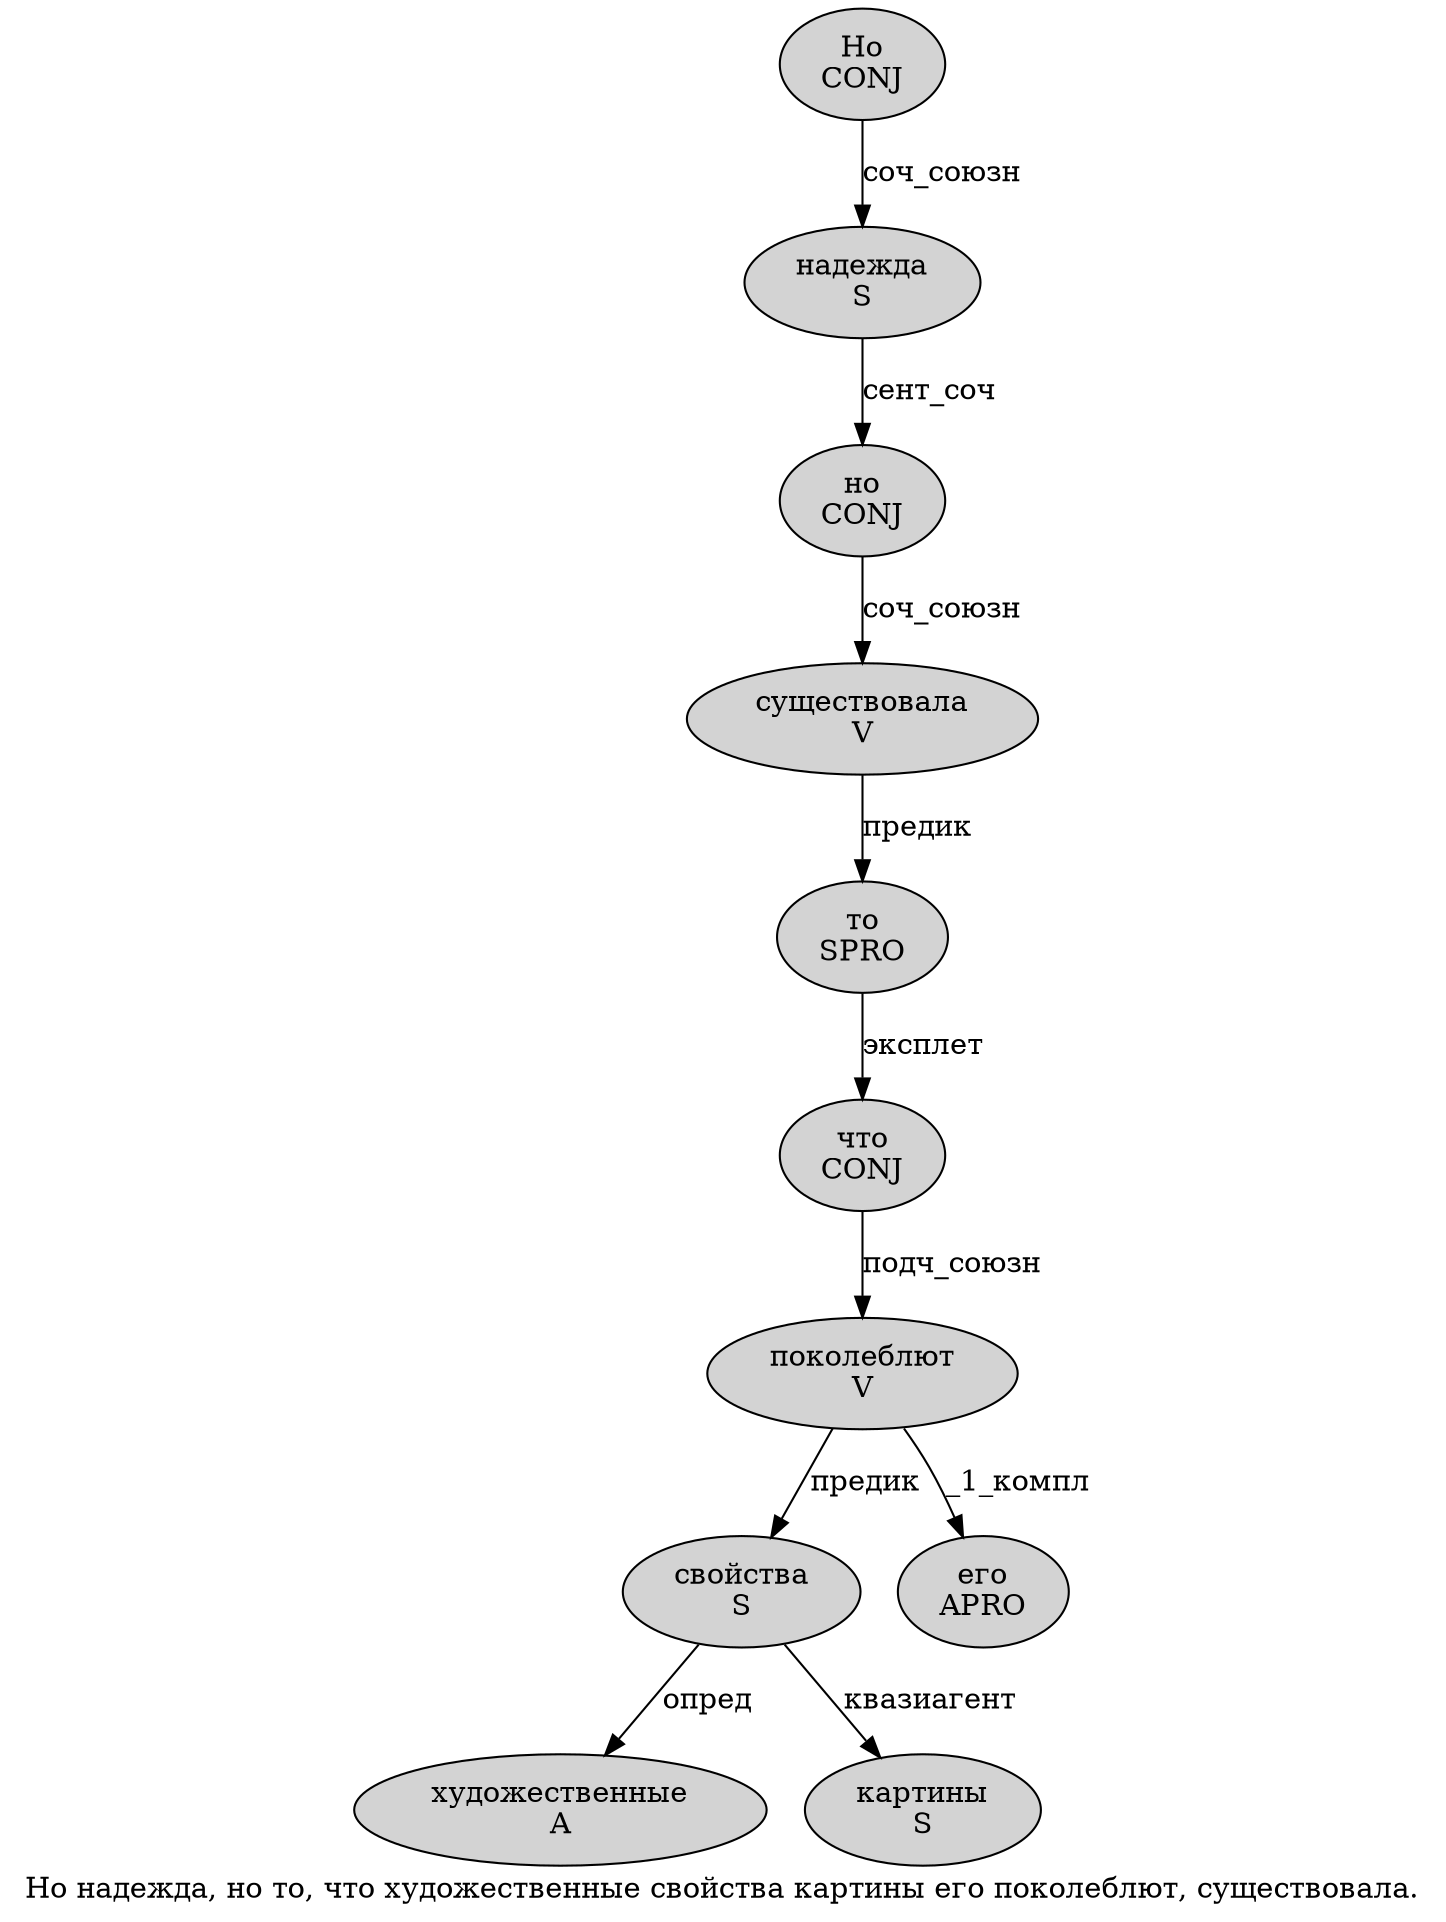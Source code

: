 digraph SENTENCE_3592 {
	graph [label="Но надежда, но то, что художественные свойства картины его поколеблют, существовала."]
	node [style=filled]
		0 [label="Но
CONJ" color="" fillcolor=lightgray penwidth=1 shape=ellipse]
		1 [label="надежда
S" color="" fillcolor=lightgray penwidth=1 shape=ellipse]
		3 [label="но
CONJ" color="" fillcolor=lightgray penwidth=1 shape=ellipse]
		4 [label="то
SPRO" color="" fillcolor=lightgray penwidth=1 shape=ellipse]
		6 [label="что
CONJ" color="" fillcolor=lightgray penwidth=1 shape=ellipse]
		7 [label="художественные
A" color="" fillcolor=lightgray penwidth=1 shape=ellipse]
		8 [label="свойства
S" color="" fillcolor=lightgray penwidth=1 shape=ellipse]
		9 [label="картины
S" color="" fillcolor=lightgray penwidth=1 shape=ellipse]
		10 [label="его
APRO" color="" fillcolor=lightgray penwidth=1 shape=ellipse]
		11 [label="поколеблют
V" color="" fillcolor=lightgray penwidth=1 shape=ellipse]
		13 [label="существовала
V" color="" fillcolor=lightgray penwidth=1 shape=ellipse]
			0 -> 1 [label="соч_союзн"]
			13 -> 4 [label="предик"]
			4 -> 6 [label="эксплет"]
			11 -> 8 [label="предик"]
			11 -> 10 [label="_1_компл"]
			6 -> 11 [label="подч_союзн"]
			8 -> 7 [label="опред"]
			8 -> 9 [label="квазиагент"]
			1 -> 3 [label="сент_соч"]
			3 -> 13 [label="соч_союзн"]
}